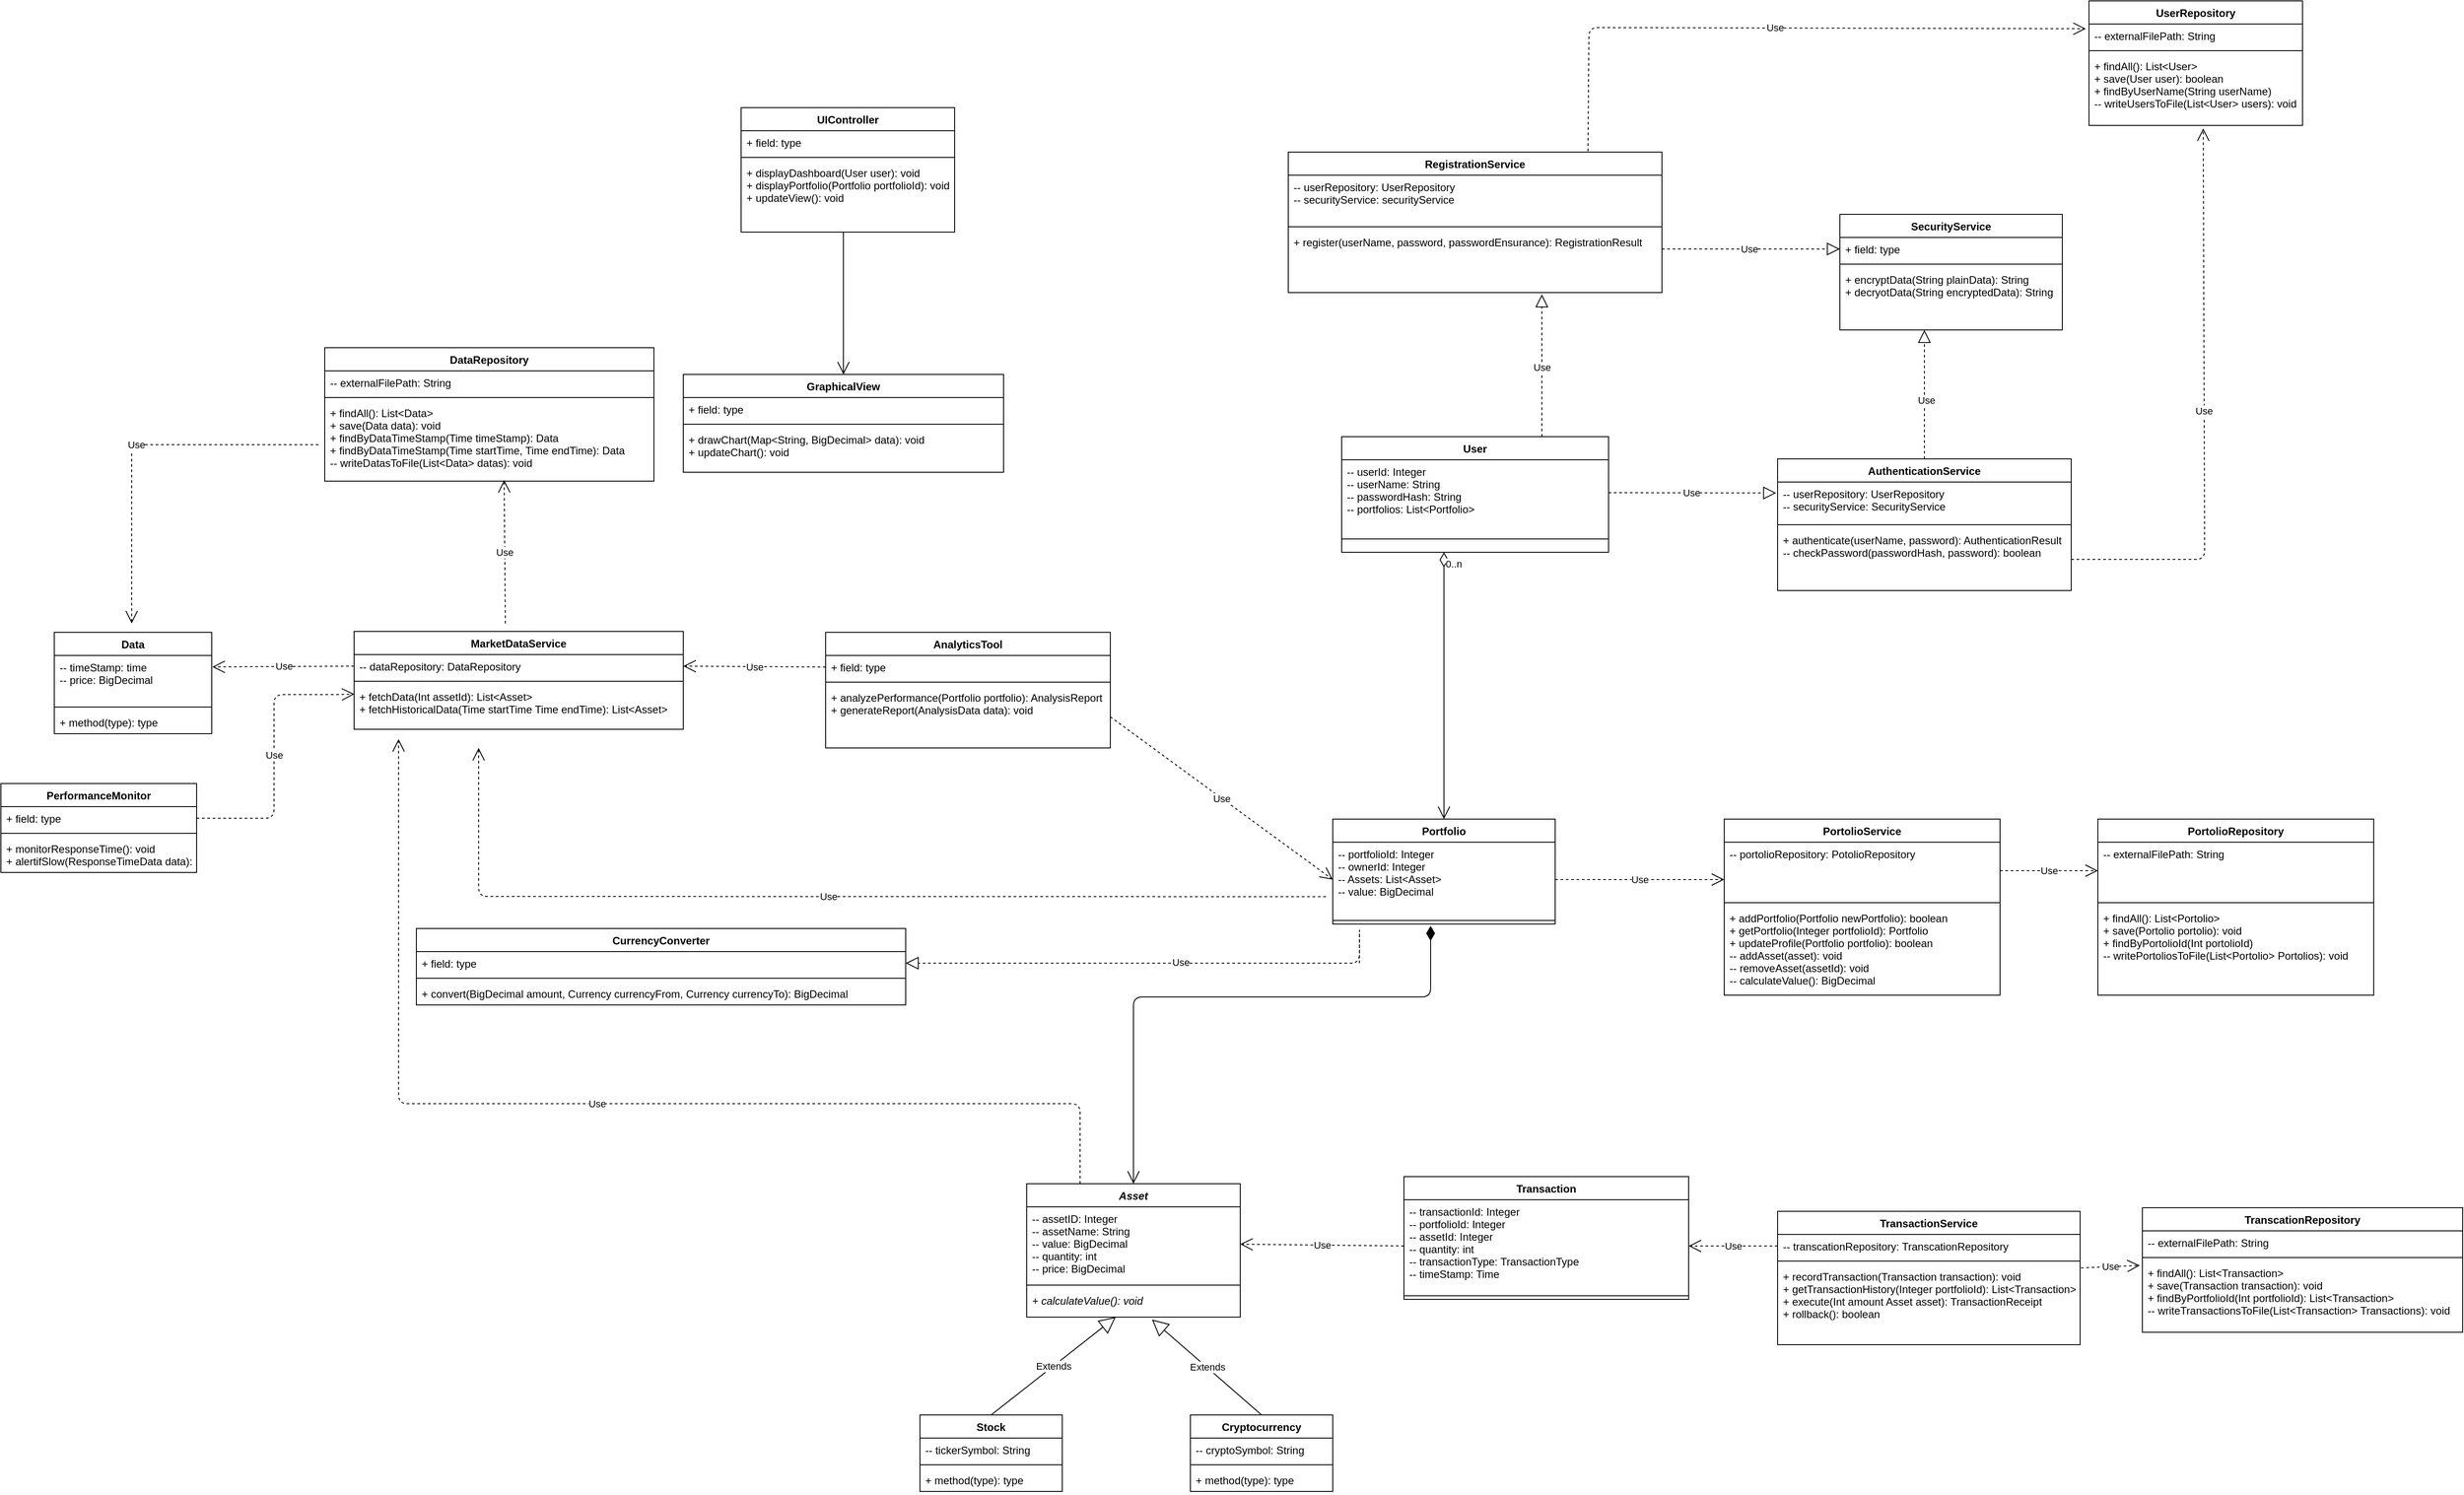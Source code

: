 <mxfile version="16.5.1" type="device"><diagram id="XXtBx8HBpYeub70mTe9K" name="第 1 页"><mxGraphModel dx="3080" dy="2074" grid="1" gridSize="10" guides="1" tooltips="1" connect="1" arrows="1" fold="1" page="1" pageScale="1" pageWidth="827" pageHeight="1169" math="0" shadow="0"><root><mxCell id="0"/><mxCell id="1" parent="0"/><mxCell id="2" value="Asset" style="swimlane;fontStyle=3;align=center;verticalAlign=top;childLayout=stackLayout;horizontal=1;startSize=26;horizontalStack=0;resizeParent=1;resizeParentMax=0;resizeLast=0;collapsible=1;marginBottom=0;" parent="1" vertex="1"><mxGeometry x="106" y="310" width="240" height="150" as="geometry"/></mxCell><mxCell id="3" value="-- assetID: Integer&#10;-- assetName: String&#10;-- value: BigDecimal&#10;-- quantity: int&#10;-- price: BigDecimal" style="text;strokeColor=none;fillColor=none;align=left;verticalAlign=top;spacingLeft=4;spacingRight=4;overflow=hidden;rotatable=0;points=[[0,0.5],[1,0.5]];portConstraint=eastwest;" parent="2" vertex="1"><mxGeometry y="26" width="240" height="84" as="geometry"/></mxCell><mxCell id="4" value="" style="line;strokeWidth=1;fillColor=none;align=left;verticalAlign=middle;spacingTop=-1;spacingLeft=3;spacingRight=3;rotatable=0;labelPosition=right;points=[];portConstraint=eastwest;strokeColor=inherit;" parent="2" vertex="1"><mxGeometry y="110" width="240" height="8" as="geometry"/></mxCell><mxCell id="5" value="+ calculateValue(): void&#10;" style="text;strokeColor=none;fillColor=none;align=left;verticalAlign=top;spacingLeft=4;spacingRight=4;overflow=hidden;rotatable=0;points=[[0,0.5],[1,0.5]];portConstraint=eastwest;fontStyle=2" parent="2" vertex="1"><mxGeometry y="118" width="240" height="32" as="geometry"/></mxCell><mxCell id="6" value="User" style="swimlane;fontStyle=1;align=center;verticalAlign=top;childLayout=stackLayout;horizontal=1;startSize=26;horizontalStack=0;resizeParent=1;resizeParentMax=0;resizeLast=0;collapsible=1;marginBottom=0;" parent="1" vertex="1"><mxGeometry x="460" y="-530" width="300" height="130" as="geometry"/></mxCell><mxCell id="7" value="-- userId: Integer&#10;-- userName: String&#10;-- passwordHash: String&#10;-- portfolios: List&lt;Portfolio&gt;" style="text;strokeColor=none;fillColor=none;align=left;verticalAlign=top;spacingLeft=4;spacingRight=4;overflow=hidden;rotatable=0;points=[[0,0.5],[1,0.5]];portConstraint=eastwest;" parent="6" vertex="1"><mxGeometry y="26" width="300" height="74" as="geometry"/></mxCell><mxCell id="8" value="" style="line;strokeWidth=1;fillColor=none;align=left;verticalAlign=middle;spacingTop=-1;spacingLeft=3;spacingRight=3;rotatable=0;labelPosition=right;points=[];portConstraint=eastwest;strokeColor=inherit;" parent="6" vertex="1"><mxGeometry y="100" width="300" height="30" as="geometry"/></mxCell><mxCell id="10" value="AuthenticationService" style="swimlane;fontStyle=1;align=center;verticalAlign=top;childLayout=stackLayout;horizontal=1;startSize=26;horizontalStack=0;resizeParent=1;resizeParentMax=0;resizeLast=0;collapsible=1;marginBottom=0;" parent="1" vertex="1"><mxGeometry x="950" y="-505" width="330" height="148" as="geometry"/></mxCell><mxCell id="11" value="-- userRepository: UserRepository&#10;-- securityService: SecurityService" style="text;strokeColor=none;fillColor=none;align=left;verticalAlign=top;spacingLeft=4;spacingRight=4;overflow=hidden;rotatable=0;points=[[0,0.5],[1,0.5]];portConstraint=eastwest;" parent="10" vertex="1"><mxGeometry y="26" width="330" height="44" as="geometry"/></mxCell><mxCell id="12" value="" style="line;strokeWidth=1;fillColor=none;align=left;verticalAlign=middle;spacingTop=-1;spacingLeft=3;spacingRight=3;rotatable=0;labelPosition=right;points=[];portConstraint=eastwest;strokeColor=inherit;" parent="10" vertex="1"><mxGeometry y="70" width="330" height="8" as="geometry"/></mxCell><mxCell id="13" value="+ authenticate(userName, password): AuthenticationResult&#10;-- checkPassword(passwordHash, password): boolean" style="text;strokeColor=none;fillColor=none;align=left;verticalAlign=top;spacingLeft=4;spacingRight=4;overflow=hidden;rotatable=0;points=[[0,0.5],[1,0.5]];portConstraint=eastwest;" parent="10" vertex="1"><mxGeometry y="78" width="330" height="70" as="geometry"/></mxCell><mxCell id="14" value="Portfolio" style="swimlane;fontStyle=1;align=center;verticalAlign=top;childLayout=stackLayout;horizontal=1;startSize=26;horizontalStack=0;resizeParent=1;resizeParentMax=0;resizeLast=0;collapsible=1;marginBottom=0;" parent="1" vertex="1"><mxGeometry x="450" y="-100" width="250" height="118" as="geometry"/></mxCell><mxCell id="15" value="-- portfolioId: Integer&#10;-- ownerId: Integer&#10;-- Assets: List&lt;Asset&gt;&#10;-- value: BigDecimal" style="text;strokeColor=none;fillColor=none;align=left;verticalAlign=top;spacingLeft=4;spacingRight=4;overflow=hidden;rotatable=0;points=[[0,0.5],[1,0.5]];portConstraint=eastwest;" parent="14" vertex="1"><mxGeometry y="26" width="250" height="84" as="geometry"/></mxCell><mxCell id="16" value="" style="line;strokeWidth=1;fillColor=none;align=left;verticalAlign=middle;spacingTop=-1;spacingLeft=3;spacingRight=3;rotatable=0;labelPosition=right;points=[];portConstraint=eastwest;strokeColor=inherit;" parent="14" vertex="1"><mxGeometry y="110" width="250" height="8" as="geometry"/></mxCell><mxCell id="26" value="DataRepository" style="swimlane;fontStyle=1;align=center;verticalAlign=top;childLayout=stackLayout;horizontal=1;startSize=26;horizontalStack=0;resizeParent=1;resizeParentMax=0;resizeLast=0;collapsible=1;marginBottom=0;" parent="1" vertex="1"><mxGeometry x="-683" y="-630" width="370" height="150" as="geometry"/></mxCell><mxCell id="27" value="-- externalFilePath: String" style="text;strokeColor=none;fillColor=none;align=left;verticalAlign=top;spacingLeft=4;spacingRight=4;overflow=hidden;rotatable=0;points=[[0,0.5],[1,0.5]];portConstraint=eastwest;" parent="26" vertex="1"><mxGeometry y="26" width="370" height="26" as="geometry"/></mxCell><mxCell id="28" value="" style="line;strokeWidth=1;fillColor=none;align=left;verticalAlign=middle;spacingTop=-1;spacingLeft=3;spacingRight=3;rotatable=0;labelPosition=right;points=[];portConstraint=eastwest;strokeColor=inherit;" parent="26" vertex="1"><mxGeometry y="52" width="370" height="8" as="geometry"/></mxCell><mxCell id="29" value="+ findAll(): List&lt;Data&gt;&#10;+ save(Data data): void&#10;+ findByDataTimeStamp(Time timeStamp): Data&#10;+ findByDataTimeStamp(Time startTime, Time endTime): Data&#10;-- writeDatasToFile(List&lt;Data&gt; datas): void" style="text;strokeColor=none;fillColor=none;align=left;verticalAlign=top;spacingLeft=4;spacingRight=4;overflow=hidden;rotatable=0;points=[[0,0.5],[1,0.5]];portConstraint=eastwest;" parent="26" vertex="1"><mxGeometry y="60" width="370" height="90" as="geometry"/></mxCell><mxCell id="30" value="UIController" style="swimlane;fontStyle=1;align=center;verticalAlign=top;childLayout=stackLayout;horizontal=1;startSize=26;horizontalStack=0;resizeParent=1;resizeParentMax=0;resizeLast=0;collapsible=1;marginBottom=0;" parent="1" vertex="1"><mxGeometry x="-215" y="-900" width="240" height="140" as="geometry"/></mxCell><mxCell id="31" value="+ field: type" style="text;strokeColor=none;fillColor=none;align=left;verticalAlign=top;spacingLeft=4;spacingRight=4;overflow=hidden;rotatable=0;points=[[0,0.5],[1,0.5]];portConstraint=eastwest;" parent="30" vertex="1"><mxGeometry y="26" width="240" height="26" as="geometry"/></mxCell><mxCell id="32" value="" style="line;strokeWidth=1;fillColor=none;align=left;verticalAlign=middle;spacingTop=-1;spacingLeft=3;spacingRight=3;rotatable=0;labelPosition=right;points=[];portConstraint=eastwest;strokeColor=inherit;" parent="30" vertex="1"><mxGeometry y="52" width="240" height="8" as="geometry"/></mxCell><mxCell id="33" value="+ displayDashboard(User user): void&#10;+ displayPortfolio(Portfolio portfolioId): void&#10;+ updateView(): void&#10;&#10;" style="text;strokeColor=none;fillColor=none;align=left;verticalAlign=top;spacingLeft=4;spacingRight=4;overflow=hidden;rotatable=0;points=[[0,0.5],[1,0.5]];portConstraint=eastwest;" parent="30" vertex="1"><mxGeometry y="60" width="240" height="80" as="geometry"/></mxCell><mxCell id="34" value="GraphicalView" style="swimlane;fontStyle=1;align=center;verticalAlign=top;childLayout=stackLayout;horizontal=1;startSize=26;horizontalStack=0;resizeParent=1;resizeParentMax=0;resizeLast=0;collapsible=1;marginBottom=0;" parent="1" vertex="1"><mxGeometry x="-280" y="-600" width="360" height="110" as="geometry"/></mxCell><mxCell id="35" value="+ field: type" style="text;strokeColor=none;fillColor=none;align=left;verticalAlign=top;spacingLeft=4;spacingRight=4;overflow=hidden;rotatable=0;points=[[0,0.5],[1,0.5]];portConstraint=eastwest;" parent="34" vertex="1"><mxGeometry y="26" width="360" height="26" as="geometry"/></mxCell><mxCell id="36" value="" style="line;strokeWidth=1;fillColor=none;align=left;verticalAlign=middle;spacingTop=-1;spacingLeft=3;spacingRight=3;rotatable=0;labelPosition=right;points=[];portConstraint=eastwest;strokeColor=inherit;" parent="34" vertex="1"><mxGeometry y="52" width="360" height="8" as="geometry"/></mxCell><mxCell id="37" value="+ drawChart(Map&lt;String, BigDecimal&gt; data): void&#10;+ updateChart(): void" style="text;strokeColor=none;fillColor=none;align=left;verticalAlign=top;spacingLeft=4;spacingRight=4;overflow=hidden;rotatable=0;points=[[0,0.5],[1,0.5]];portConstraint=eastwest;" parent="34" vertex="1"><mxGeometry y="60" width="360" height="50" as="geometry"/></mxCell><mxCell id="38" value="PerformanceMonitor" style="swimlane;fontStyle=1;align=center;verticalAlign=top;childLayout=stackLayout;horizontal=1;startSize=26;horizontalStack=0;resizeParent=1;resizeParentMax=0;resizeLast=0;collapsible=1;marginBottom=0;" parent="1" vertex="1"><mxGeometry x="-1047" y="-140" width="220" height="100" as="geometry"/></mxCell><mxCell id="39" value="+ field: type" style="text;strokeColor=none;fillColor=none;align=left;verticalAlign=top;spacingLeft=4;spacingRight=4;overflow=hidden;rotatable=0;points=[[0,0.5],[1,0.5]];portConstraint=eastwest;" parent="38" vertex="1"><mxGeometry y="26" width="220" height="26" as="geometry"/></mxCell><mxCell id="40" value="" style="line;strokeWidth=1;fillColor=none;align=left;verticalAlign=middle;spacingTop=-1;spacingLeft=3;spacingRight=3;rotatable=0;labelPosition=right;points=[];portConstraint=eastwest;strokeColor=inherit;" parent="38" vertex="1"><mxGeometry y="52" width="220" height="8" as="geometry"/></mxCell><mxCell id="41" value="+ monitorResponseTime(): void&#10;+ alertifSlow(ResponseTimeData data): void" style="text;strokeColor=none;fillColor=none;align=left;verticalAlign=top;spacingLeft=4;spacingRight=4;overflow=hidden;rotatable=0;points=[[0,0.5],[1,0.5]];portConstraint=eastwest;" parent="38" vertex="1"><mxGeometry y="60" width="220" height="40" as="geometry"/></mxCell><mxCell id="46" value="AnalyticsTool" style="swimlane;fontStyle=1;align=center;verticalAlign=top;childLayout=stackLayout;horizontal=1;startSize=26;horizontalStack=0;resizeParent=1;resizeParentMax=0;resizeLast=0;collapsible=1;marginBottom=0;" parent="1" vertex="1"><mxGeometry x="-120" y="-310" width="320" height="130" as="geometry"/></mxCell><mxCell id="47" value="+ field: type" style="text;strokeColor=none;fillColor=none;align=left;verticalAlign=top;spacingLeft=4;spacingRight=4;overflow=hidden;rotatable=0;points=[[0,0.5],[1,0.5]];portConstraint=eastwest;" parent="46" vertex="1"><mxGeometry y="26" width="320" height="26" as="geometry"/></mxCell><mxCell id="48" value="" style="line;strokeWidth=1;fillColor=none;align=left;verticalAlign=middle;spacingTop=-1;spacingLeft=3;spacingRight=3;rotatable=0;labelPosition=right;points=[];portConstraint=eastwest;strokeColor=inherit;" parent="46" vertex="1"><mxGeometry y="52" width="320" height="8" as="geometry"/></mxCell><mxCell id="49" value="+ analyzePerformance(Portfolio portfolio): AnalysisReport&#10;+ generateReport(AnalysisData data): void" style="text;strokeColor=none;fillColor=none;align=left;verticalAlign=top;spacingLeft=4;spacingRight=4;overflow=hidden;rotatable=0;points=[[0,0.5],[1,0.5]];portConstraint=eastwest;" parent="46" vertex="1"><mxGeometry y="60" width="320" height="70" as="geometry"/></mxCell><mxCell id="50" value="Transaction" style="swimlane;fontStyle=1;align=center;verticalAlign=top;childLayout=stackLayout;horizontal=1;startSize=26;horizontalStack=0;resizeParent=1;resizeParentMax=0;resizeLast=0;collapsible=1;marginBottom=0;" parent="1" vertex="1"><mxGeometry x="530" y="302" width="320" height="138" as="geometry"/></mxCell><mxCell id="51" value="-- transactionId: Integer&#10;-- portfolioId: Integer&#10;-- assetId: Integer&#10;-- quantity: int&#10;-- transactionType: TransactionType&#10;-- timeStamp: Time" style="text;strokeColor=none;fillColor=none;align=left;verticalAlign=top;spacingLeft=4;spacingRight=4;overflow=hidden;rotatable=0;points=[[0,0.5],[1,0.5]];portConstraint=eastwest;" parent="50" vertex="1"><mxGeometry y="26" width="320" height="104" as="geometry"/></mxCell><mxCell id="52" value="" style="line;strokeWidth=1;fillColor=none;align=left;verticalAlign=middle;spacingTop=-1;spacingLeft=3;spacingRight=3;rotatable=0;labelPosition=right;points=[];portConstraint=eastwest;strokeColor=inherit;" parent="50" vertex="1"><mxGeometry y="130" width="320" height="8" as="geometry"/></mxCell><mxCell id="54" value="TransactionService" style="swimlane;fontStyle=1;align=center;verticalAlign=top;childLayout=stackLayout;horizontal=1;startSize=26;horizontalStack=0;resizeParent=1;resizeParentMax=0;resizeLast=0;collapsible=1;marginBottom=0;" parent="1" vertex="1"><mxGeometry x="950" y="341" width="340" height="150" as="geometry"/></mxCell><mxCell id="55" value="-- transcationRepository: TranscationRepository" style="text;strokeColor=none;fillColor=none;align=left;verticalAlign=top;spacingLeft=4;spacingRight=4;overflow=hidden;rotatable=0;points=[[0,0.5],[1,0.5]];portConstraint=eastwest;" parent="54" vertex="1"><mxGeometry y="26" width="340" height="26" as="geometry"/></mxCell><mxCell id="56" value="" style="line;strokeWidth=1;fillColor=none;align=left;verticalAlign=middle;spacingTop=-1;spacingLeft=3;spacingRight=3;rotatable=0;labelPosition=right;points=[];portConstraint=eastwest;strokeColor=inherit;" parent="54" vertex="1"><mxGeometry y="52" width="340" height="8" as="geometry"/></mxCell><mxCell id="57" value="+ recordTransaction(Transaction transaction): void&#10;+ getTransactionHistory(Integer portfolioId): List&lt;Transaction&gt;&#10;+ execute(Int amount Asset asset): TransactionReceipt&#10;+ rollback(): boolean" style="text;strokeColor=none;fillColor=none;align=left;verticalAlign=top;spacingLeft=4;spacingRight=4;overflow=hidden;rotatable=0;points=[[0,0.5],[1,0.5]];portConstraint=eastwest;" parent="54" vertex="1"><mxGeometry y="60" width="340" height="90" as="geometry"/></mxCell><mxCell id="58" value="CurrencyConverter" style="swimlane;fontStyle=1;align=center;verticalAlign=top;childLayout=stackLayout;horizontal=1;startSize=26;horizontalStack=0;resizeParent=1;resizeParentMax=0;resizeLast=0;collapsible=1;marginBottom=0;" parent="1" vertex="1"><mxGeometry x="-580" y="23" width="550" height="86" as="geometry"/></mxCell><mxCell id="59" value="+ field: type" style="text;strokeColor=none;fillColor=none;align=left;verticalAlign=top;spacingLeft=4;spacingRight=4;overflow=hidden;rotatable=0;points=[[0,0.5],[1,0.5]];portConstraint=eastwest;" parent="58" vertex="1"><mxGeometry y="26" width="550" height="26" as="geometry"/></mxCell><mxCell id="60" value="" style="line;strokeWidth=1;fillColor=none;align=left;verticalAlign=middle;spacingTop=-1;spacingLeft=3;spacingRight=3;rotatable=0;labelPosition=right;points=[];portConstraint=eastwest;strokeColor=inherit;" parent="58" vertex="1"><mxGeometry y="52" width="550" height="8" as="geometry"/></mxCell><mxCell id="61" value="+ convert(BigDecimal amount, Currency currencyFrom, Currency currencyTo): BigDecimal" style="text;strokeColor=none;fillColor=none;align=left;verticalAlign=top;spacingLeft=4;spacingRight=4;overflow=hidden;rotatable=0;points=[[0,0.5],[1,0.5]];portConstraint=eastwest;" parent="58" vertex="1"><mxGeometry y="60" width="550" height="26" as="geometry"/></mxCell><mxCell id="63" value="Stock" style="swimlane;fontStyle=1;align=center;verticalAlign=top;childLayout=stackLayout;horizontal=1;startSize=26;horizontalStack=0;resizeParent=1;resizeParentMax=0;resizeLast=0;collapsible=1;marginBottom=0;" parent="1" vertex="1"><mxGeometry x="-14" y="570" width="160" height="86" as="geometry"/></mxCell><mxCell id="64" value="-- tickerSymbol: String" style="text;strokeColor=none;fillColor=none;align=left;verticalAlign=top;spacingLeft=4;spacingRight=4;overflow=hidden;rotatable=0;points=[[0,0.5],[1,0.5]];portConstraint=eastwest;" parent="63" vertex="1"><mxGeometry y="26" width="160" height="26" as="geometry"/></mxCell><mxCell id="65" value="" style="line;strokeWidth=1;fillColor=none;align=left;verticalAlign=middle;spacingTop=-1;spacingLeft=3;spacingRight=3;rotatable=0;labelPosition=right;points=[];portConstraint=eastwest;strokeColor=inherit;" parent="63" vertex="1"><mxGeometry y="52" width="160" height="8" as="geometry"/></mxCell><mxCell id="66" value="+ method(type): type" style="text;strokeColor=none;fillColor=none;align=left;verticalAlign=top;spacingLeft=4;spacingRight=4;overflow=hidden;rotatable=0;points=[[0,0.5],[1,0.5]];portConstraint=eastwest;" parent="63" vertex="1"><mxGeometry y="60" width="160" height="26" as="geometry"/></mxCell><mxCell id="68" value="Cryptocurrency" style="swimlane;fontStyle=1;align=center;verticalAlign=top;childLayout=stackLayout;horizontal=1;startSize=26;horizontalStack=0;resizeParent=1;resizeParentMax=0;resizeLast=0;collapsible=1;marginBottom=0;" parent="1" vertex="1"><mxGeometry x="290" y="570" width="160" height="86" as="geometry"/></mxCell><mxCell id="69" value="-- cryptoSymbol: String" style="text;strokeColor=none;fillColor=none;align=left;verticalAlign=top;spacingLeft=4;spacingRight=4;overflow=hidden;rotatable=0;points=[[0,0.5],[1,0.5]];portConstraint=eastwest;" parent="68" vertex="1"><mxGeometry y="26" width="160" height="26" as="geometry"/></mxCell><mxCell id="70" value="" style="line;strokeWidth=1;fillColor=none;align=left;verticalAlign=middle;spacingTop=-1;spacingLeft=3;spacingRight=3;rotatable=0;labelPosition=right;points=[];portConstraint=eastwest;strokeColor=inherit;" parent="68" vertex="1"><mxGeometry y="52" width="160" height="8" as="geometry"/></mxCell><mxCell id="71" value="+ method(type): type" style="text;strokeColor=none;fillColor=none;align=left;verticalAlign=top;spacingLeft=4;spacingRight=4;overflow=hidden;rotatable=0;points=[[0,0.5],[1,0.5]];portConstraint=eastwest;" parent="68" vertex="1"><mxGeometry y="60" width="160" height="26" as="geometry"/></mxCell><mxCell id="73" value="MarketDataService" style="swimlane;fontStyle=1;align=center;verticalAlign=top;childLayout=stackLayout;horizontal=1;startSize=26;horizontalStack=0;resizeParent=1;resizeParentMax=0;resizeLast=0;collapsible=1;marginBottom=0;" parent="1" vertex="1"><mxGeometry x="-650" y="-311" width="370" height="110" as="geometry"/></mxCell><mxCell id="74" value="-- dataRepository: DataRepository" style="text;strokeColor=none;fillColor=none;align=left;verticalAlign=top;spacingLeft=4;spacingRight=4;overflow=hidden;rotatable=0;points=[[0,0.5],[1,0.5]];portConstraint=eastwest;" parent="73" vertex="1"><mxGeometry y="26" width="370" height="26" as="geometry"/></mxCell><mxCell id="75" value="" style="line;strokeWidth=1;fillColor=none;align=left;verticalAlign=middle;spacingTop=-1;spacingLeft=3;spacingRight=3;rotatable=0;labelPosition=right;points=[];portConstraint=eastwest;strokeColor=inherit;" parent="73" vertex="1"><mxGeometry y="52" width="370" height="8" as="geometry"/></mxCell><mxCell id="76" value="+ fetchData(Int assetId): List&lt;Asset&gt;&#10;+ fetchHistoricalData(Time startTime Time endTime): List&lt;Asset&gt;" style="text;strokeColor=none;fillColor=none;align=left;verticalAlign=top;spacingLeft=4;spacingRight=4;overflow=hidden;rotatable=0;points=[[0,0.5],[1,0.5]];portConstraint=eastwest;" parent="73" vertex="1"><mxGeometry y="60" width="370" height="50" as="geometry"/></mxCell><mxCell id="77" value="Extends" style="endArrow=block;endSize=16;endFill=0;html=1;exitX=0.5;exitY=0;exitDx=0;exitDy=0;entryX=0.587;entryY=1.085;entryDx=0;entryDy=0;entryPerimeter=0;" parent="1" source="68" target="5" edge="1"><mxGeometry width="160" relative="1" as="geometry"><mxPoint x="456" y="480" as="sourcePoint"/><mxPoint x="236" y="540" as="targetPoint"/></mxGeometry></mxCell><mxCell id="78" value="Extends" style="endArrow=block;endSize=16;endFill=0;html=1;exitX=0.5;exitY=0;exitDx=0;exitDy=0;" parent="1" source="63" edge="1"><mxGeometry width="160" relative="1" as="geometry"><mxPoint x="176" y="550" as="sourcePoint"/><mxPoint x="206" y="460" as="targetPoint"/></mxGeometry></mxCell><mxCell id="85" value="" style="endArrow=block;dashed=1;endFill=0;endSize=12;html=1;exitX=1;exitY=0.5;exitDx=0;exitDy=0;entryX=-0.005;entryY=0.28;entryDx=0;entryDy=0;entryPerimeter=0;" parent="1" source="7" target="11" edge="1"><mxGeometry width="160" relative="1" as="geometry"><mxPoint x="1170" y="-200" as="sourcePoint"/><mxPoint x="1330" y="-200" as="targetPoint"/></mxGeometry></mxCell><mxCell id="111" value="Use" style="edgeLabel;html=1;align=center;verticalAlign=middle;resizable=0;points=[];" parent="85" vertex="1" connectable="0"><mxGeometry x="-0.019" relative="1" as="geometry"><mxPoint as="offset"/></mxGeometry></mxCell><mxCell id="87" value="" style="endArrow=open;endFill=1;endSize=12;html=1;exitX=0.479;exitY=0.994;exitDx=0;exitDy=0;exitPerimeter=0;entryX=0.5;entryY=0;entryDx=0;entryDy=0;" parent="1" source="33" target="34" edge="1"><mxGeometry width="160" relative="1" as="geometry"><mxPoint x="-135" y="-840" as="sourcePoint"/><mxPoint x="25" y="-840" as="targetPoint"/></mxGeometry></mxCell><mxCell id="95" value="" style="endArrow=open;html=1;endSize=12;startArrow=diamondThin;startSize=14;startFill=0;edgeStyle=orthogonalEdgeStyle;entryX=0.5;entryY=0;entryDx=0;entryDy=0;" parent="1" target="14" edge="1"><mxGeometry relative="1" as="geometry"><mxPoint x="575" y="-400" as="sourcePoint"/><mxPoint x="550" y="-110" as="targetPoint"/><Array as="points"><mxPoint x="575" y="-320"/><mxPoint x="575" y="-320"/></Array></mxGeometry></mxCell><mxCell id="96" value="0..n" style="edgeLabel;resizable=0;html=1;align=left;verticalAlign=top;" parent="95" connectable="0" vertex="1"><mxGeometry x="-1" relative="1" as="geometry"/></mxCell><mxCell id="98" value="Use" style="endArrow=open;endSize=12;dashed=1;html=1;exitX=1;exitY=0.5;exitDx=0;exitDy=0;entryX=0;entryY=0.5;entryDx=0;entryDy=0;" parent="1" source="49" target="15" edge="1"><mxGeometry width="160" relative="1" as="geometry"><mxPoint x="210" y="-140" as="sourcePoint"/><mxPoint x="370" y="-140" as="targetPoint"/></mxGeometry></mxCell><mxCell id="102" value="" style="endArrow=open;html=1;endSize=12;startArrow=diamondThin;startSize=14;startFill=1;edgeStyle=orthogonalEdgeStyle;align=left;verticalAlign=bottom;entryX=0.5;entryY=0;entryDx=0;entryDy=0;" parent="1" target="2" edge="1"><mxGeometry x="-1" y="3" relative="1" as="geometry"><mxPoint x="560" y="20" as="sourcePoint"/><mxPoint x="360" y="310" as="targetPoint"/><Array as="points"><mxPoint x="226" y="100"/></Array></mxGeometry></mxCell><mxCell id="105" value="Use" style="endArrow=open;endSize=12;dashed=1;html=1;exitX=0;exitY=0.5;exitDx=0;exitDy=0;entryX=1;entryY=0.5;entryDx=0;entryDy=0;" parent="1" source="47" target="74" edge="1"><mxGeometry width="160" relative="1" as="geometry"><mxPoint x="-420" y="-250" as="sourcePoint"/><mxPoint x="-260" y="-250" as="targetPoint"/></mxGeometry></mxCell><mxCell id="112" value="Use" style="endArrow=open;endSize=12;dashed=1;html=1;entryX=0.545;entryY=0.986;entryDx=0;entryDy=0;entryPerimeter=0;" parent="1" target="29" edge="1"><mxGeometry width="160" relative="1" as="geometry"><mxPoint x="-480" y="-320" as="sourcePoint"/><mxPoint x="-440" y="-430" as="targetPoint"/></mxGeometry></mxCell><mxCell id="92" value="" style="endArrow=block;dashed=1;endFill=0;endSize=12;html=1;entryX=1;entryY=0.5;entryDx=0;entryDy=0;" parent="1" target="59" edge="1"><mxGeometry width="160" relative="1" as="geometry"><mxPoint x="480" y="62" as="sourcePoint"/><mxPoint x="210" y="220" as="targetPoint"/><Array as="points"><mxPoint x="480" y="20"/><mxPoint x="480" y="62"/></Array></mxGeometry></mxCell><mxCell id="99" value="Use&lt;br&gt;" style="edgeLabel;html=1;align=center;verticalAlign=middle;resizable=0;points=[];" parent="92" vertex="1" connectable="0"><mxGeometry x="-0.041" y="-1" relative="1" as="geometry"><mxPoint as="offset"/></mxGeometry></mxCell><mxCell id="110" value="Use" style="endArrow=open;endSize=12;dashed=1;html=1;exitX=0;exitY=0.5;exitDx=0;exitDy=0;entryX=1;entryY=0.5;entryDx=0;entryDy=0;" parent="1" source="55" target="51" edge="1"><mxGeometry width="160" relative="1" as="geometry"><mxPoint x="630" y="390" as="sourcePoint"/><mxPoint x="356.0" y="388.0" as="targetPoint"/></mxGeometry></mxCell><mxCell id="113" value="SecurityService" style="swimlane;fontStyle=1;align=center;verticalAlign=top;childLayout=stackLayout;horizontal=1;startSize=26;horizontalStack=0;resizeParent=1;resizeParentMax=0;resizeLast=0;collapsible=1;marginBottom=0;" parent="1" vertex="1"><mxGeometry x="1020" y="-780" width="250" height="130" as="geometry"/></mxCell><mxCell id="114" value="+ field: type" style="text;strokeColor=none;fillColor=none;align=left;verticalAlign=top;spacingLeft=4;spacingRight=4;overflow=hidden;rotatable=0;points=[[0,0.5],[1,0.5]];portConstraint=eastwest;" parent="113" vertex="1"><mxGeometry y="26" width="250" height="26" as="geometry"/></mxCell><mxCell id="115" value="" style="line;strokeWidth=1;fillColor=none;align=left;verticalAlign=middle;spacingTop=-1;spacingLeft=3;spacingRight=3;rotatable=0;labelPosition=right;points=[];portConstraint=eastwest;strokeColor=inherit;" parent="113" vertex="1"><mxGeometry y="52" width="250" height="8" as="geometry"/></mxCell><mxCell id="116" value="+ encryptData(String plainData): String&#10;+ decryotData(String encryptedData): String" style="text;strokeColor=none;fillColor=none;align=left;verticalAlign=top;spacingLeft=4;spacingRight=4;overflow=hidden;rotatable=0;points=[[0,0.5],[1,0.5]];portConstraint=eastwest;" parent="113" vertex="1"><mxGeometry y="60" width="250" height="70" as="geometry"/></mxCell><mxCell id="117" value="" style="endArrow=block;dashed=1;endFill=0;endSize=12;html=1;exitX=0.5;exitY=0;exitDx=0;exitDy=0;" parent="1" source="10" edge="1"><mxGeometry width="160" relative="1" as="geometry"><mxPoint x="1397.9" y="-703.71" as="sourcePoint"/><mxPoint x="1115" y="-650" as="targetPoint"/></mxGeometry></mxCell><mxCell id="118" value="Use" style="edgeLabel;html=1;align=center;verticalAlign=middle;resizable=0;points=[];" parent="117" vertex="1" connectable="0"><mxGeometry x="-0.082" y="-3" relative="1" as="geometry"><mxPoint x="-1" as="offset"/></mxGeometry></mxCell><mxCell id="119" value="" style="endArrow=block;dashed=1;endFill=0;endSize=12;html=1;exitX=0.75;exitY=0;exitDx=0;exitDy=0;" parent="1" source="6" edge="1"><mxGeometry width="160" relative="1" as="geometry"><mxPoint x="770" y="-457" as="sourcePoint"/><mxPoint x="685" y="-690" as="targetPoint"/></mxGeometry></mxCell><mxCell id="120" value="Use" style="edgeLabel;html=1;align=center;verticalAlign=middle;resizable=0;points=[];" parent="119" vertex="1" connectable="0"><mxGeometry x="-0.019" relative="1" as="geometry"><mxPoint as="offset"/></mxGeometry></mxCell><mxCell id="121" value="RegistrationService" style="swimlane;fontStyle=1;align=center;verticalAlign=top;childLayout=stackLayout;horizontal=1;startSize=26;horizontalStack=0;resizeParent=1;resizeParentMax=0;resizeLast=0;collapsible=1;marginBottom=0;" parent="1" vertex="1"><mxGeometry x="400" y="-850" width="420" height="158" as="geometry"/></mxCell><mxCell id="122" value="-- userRepository: UserRepository&#10;-- securityService: securityService" style="text;strokeColor=none;fillColor=none;align=left;verticalAlign=top;spacingLeft=4;spacingRight=4;overflow=hidden;rotatable=0;points=[[0,0.5],[1,0.5]];portConstraint=eastwest;" parent="121" vertex="1"><mxGeometry y="26" width="420" height="54" as="geometry"/></mxCell><mxCell id="123" value="" style="line;strokeWidth=1;fillColor=none;align=left;verticalAlign=middle;spacingTop=-1;spacingLeft=3;spacingRight=3;rotatable=0;labelPosition=right;points=[];portConstraint=eastwest;strokeColor=inherit;" parent="121" vertex="1"><mxGeometry y="80" width="420" height="8" as="geometry"/></mxCell><mxCell id="124" value="+ register(userName, password, passwordEnsurance): RegistrationResult" style="text;strokeColor=none;fillColor=none;align=left;verticalAlign=top;spacingLeft=4;spacingRight=4;overflow=hidden;rotatable=0;points=[[0,0.5],[1,0.5]];portConstraint=eastwest;" parent="121" vertex="1"><mxGeometry y="88" width="420" height="70" as="geometry"/></mxCell><mxCell id="125" value="" style="endArrow=block;dashed=1;endFill=0;endSize=12;html=1;entryX=0;entryY=0.5;entryDx=0;entryDy=0;" parent="1" target="114" edge="1"><mxGeometry width="160" relative="1" as="geometry"><mxPoint x="820" y="-741" as="sourcePoint"/><mxPoint x="960" y="-456" as="targetPoint"/></mxGeometry></mxCell><mxCell id="126" value="Use" style="edgeLabel;html=1;align=center;verticalAlign=middle;resizable=0;points=[];" parent="125" vertex="1" connectable="0"><mxGeometry x="-0.019" relative="1" as="geometry"><mxPoint as="offset"/></mxGeometry></mxCell><mxCell id="127" value="UserRepository" style="swimlane;fontStyle=1;align=center;verticalAlign=top;childLayout=stackLayout;horizontal=1;startSize=26;horizontalStack=0;resizeParent=1;resizeParentMax=0;resizeLast=0;collapsible=1;marginBottom=0;" parent="1" vertex="1"><mxGeometry x="1300" y="-1020" width="240" height="140" as="geometry"/></mxCell><mxCell id="128" value="-- externalFilePath: String" style="text;strokeColor=none;fillColor=none;align=left;verticalAlign=top;spacingLeft=4;spacingRight=4;overflow=hidden;rotatable=0;points=[[0,0.5],[1,0.5]];portConstraint=eastwest;" parent="127" vertex="1"><mxGeometry y="26" width="240" height="26" as="geometry"/></mxCell><mxCell id="129" value="" style="line;strokeWidth=1;fillColor=none;align=left;verticalAlign=middle;spacingTop=-1;spacingLeft=3;spacingRight=3;rotatable=0;labelPosition=right;points=[];portConstraint=eastwest;strokeColor=inherit;" parent="127" vertex="1"><mxGeometry y="52" width="240" height="8" as="geometry"/></mxCell><mxCell id="130" value="+ findAll(): List&lt;User&gt;&#10;+ save(User user): boolean&#10;+ findByUserName(String userName)&#10;-- writeUsersToFile(List&lt;User&gt; users): void" style="text;strokeColor=none;fillColor=none;align=left;verticalAlign=top;spacingLeft=4;spacingRight=4;overflow=hidden;rotatable=0;points=[[0,0.5],[1,0.5]];portConstraint=eastwest;" parent="127" vertex="1"><mxGeometry y="60" width="240" height="80" as="geometry"/></mxCell><mxCell id="131" value="Use" style="endArrow=open;endSize=12;dashed=1;html=1;exitX=0.802;exitY=-0.006;exitDx=0;exitDy=0;entryX=-0.015;entryY=0.205;entryDx=0;entryDy=0;entryPerimeter=0;exitPerimeter=0;" parent="1" source="121" target="128" edge="1"><mxGeometry width="160" relative="1" as="geometry"><mxPoint x="1160" y="-670" as="sourcePoint"/><mxPoint x="880" y="-1060" as="targetPoint"/><Array as="points"><mxPoint x="738" y="-990"/></Array></mxGeometry></mxCell><mxCell id="132" value="Use" style="endArrow=open;endSize=12;dashed=1;html=1;exitX=1;exitY=0.5;exitDx=0;exitDy=0;entryX=0.535;entryY=1.042;entryDx=0;entryDy=0;entryPerimeter=0;" parent="1" source="13" target="130" edge="1"><mxGeometry width="160" relative="1" as="geometry"><mxPoint x="1160" y="-670" as="sourcePoint"/><mxPoint x="1520" y="-392" as="targetPoint"/><Array as="points"><mxPoint x="1430" y="-392"/></Array></mxGeometry></mxCell><mxCell id="133" value="Data" style="swimlane;fontStyle=1;align=center;verticalAlign=top;childLayout=stackLayout;horizontal=1;startSize=26;horizontalStack=0;resizeParent=1;resizeParentMax=0;resizeLast=0;collapsible=1;marginBottom=0;" parent="1" vertex="1"><mxGeometry x="-987" y="-310" width="177" height="114" as="geometry"/></mxCell><mxCell id="134" value="-- timeStamp: time&#10;-- price: BigDecimal" style="text;strokeColor=none;fillColor=none;align=left;verticalAlign=top;spacingLeft=4;spacingRight=4;overflow=hidden;rotatable=0;points=[[0,0.5],[1,0.5]];portConstraint=eastwest;" parent="133" vertex="1"><mxGeometry y="26" width="177" height="54" as="geometry"/></mxCell><mxCell id="135" value="" style="line;strokeWidth=1;fillColor=none;align=left;verticalAlign=middle;spacingTop=-1;spacingLeft=3;spacingRight=3;rotatable=0;labelPosition=right;points=[];portConstraint=eastwest;strokeColor=inherit;" parent="133" vertex="1"><mxGeometry y="80" width="177" height="8" as="geometry"/></mxCell><mxCell id="136" value="+ method(type): type" style="text;strokeColor=none;fillColor=none;align=left;verticalAlign=top;spacingLeft=4;spacingRight=4;overflow=hidden;rotatable=0;points=[[0,0.5],[1,0.5]];portConstraint=eastwest;" parent="133" vertex="1"><mxGeometry y="88" width="177" height="26" as="geometry"/></mxCell><mxCell id="137" value="Use" style="endArrow=open;endSize=12;dashed=1;html=1;exitX=0;exitY=0.5;exitDx=0;exitDy=0;entryX=1.004;entryY=0.238;entryDx=0;entryDy=0;entryPerimeter=0;" parent="1" source="74" target="134" edge="1"><mxGeometry width="160" relative="1" as="geometry"><mxPoint x="-810" y="-20" as="sourcePoint"/><mxPoint x="-650" y="-20" as="targetPoint"/></mxGeometry></mxCell><mxCell id="138" value="Use" style="endArrow=open;endSize=12;dashed=1;html=1;exitX=-0.031;exitY=0.729;exitDx=0;exitDy=0;exitPerimeter=0;" parent="1" source="15" edge="1"><mxGeometry width="160" relative="1" as="geometry"><mxPoint x="130" y="-60" as="sourcePoint"/><mxPoint x="-510" y="-180" as="targetPoint"/><Array as="points"><mxPoint x="-510" y="-13"/></Array></mxGeometry></mxCell><mxCell id="139" value="Use" style="endArrow=open;endSize=12;dashed=1;html=1;exitX=0.25;exitY=0;exitDx=0;exitDy=0;" parent="1" source="2" edge="1"><mxGeometry width="160" relative="1" as="geometry"><mxPoint x="-180" y="300" as="sourcePoint"/><mxPoint x="-600" y="-190" as="targetPoint"/><Array as="points"><mxPoint x="166" y="220"/><mxPoint x="-600" y="220"/></Array></mxGeometry></mxCell><mxCell id="140" value="Use" style="endArrow=open;endSize=12;dashed=1;html=1;exitX=1;exitY=0.5;exitDx=0;exitDy=0;" parent="1" source="15" edge="1"><mxGeometry width="160" relative="1" as="geometry"><mxPoint x="680" y="-180" as="sourcePoint"/><mxPoint x="890" y="-32" as="targetPoint"/></mxGeometry></mxCell><mxCell id="145" value="PortolioService" style="swimlane;fontStyle=1;align=center;verticalAlign=top;childLayout=stackLayout;horizontal=1;startSize=26;horizontalStack=0;resizeParent=1;resizeParentMax=0;resizeLast=0;collapsible=1;marginBottom=0;" parent="1" vertex="1"><mxGeometry x="890" y="-100" width="310" height="198" as="geometry"/></mxCell><mxCell id="146" value="-- portolioRepository: PotolioRepository" style="text;strokeColor=none;fillColor=none;align=left;verticalAlign=top;spacingLeft=4;spacingRight=4;overflow=hidden;rotatable=0;points=[[0,0.5],[1,0.5]];portConstraint=eastwest;" parent="145" vertex="1"><mxGeometry y="26" width="310" height="64" as="geometry"/></mxCell><mxCell id="147" value="" style="line;strokeWidth=1;fillColor=none;align=left;verticalAlign=middle;spacingTop=-1;spacingLeft=3;spacingRight=3;rotatable=0;labelPosition=right;points=[];portConstraint=eastwest;strokeColor=inherit;" parent="145" vertex="1"><mxGeometry y="90" width="310" height="8" as="geometry"/></mxCell><mxCell id="148" value="+ addPortfolio(Portfolio newPortfolio): boolean&#10;+ getPortfolio(Integer portfolioId): Portfolio&#10;+ updateProfile(Portfolio portfolio): boolean&#10;-- addAsset(asset): void&#10;-- removeAsset(assetId): void&#10;-- calculateValue(): BigDecimal" style="text;strokeColor=none;fillColor=none;align=left;verticalAlign=top;spacingLeft=4;spacingRight=4;overflow=hidden;rotatable=0;points=[[0,0.5],[1,0.5]];portConstraint=eastwest;" parent="145" vertex="1"><mxGeometry y="98" width="310" height="100" as="geometry"/></mxCell><mxCell id="149" value="Use" style="endArrow=open;endSize=12;dashed=1;html=1;exitX=1;exitY=0.5;exitDx=0;exitDy=0;entryX=0;entryY=0.5;entryDx=0;entryDy=0;" parent="1" source="146" target="151" edge="1"><mxGeometry width="160" relative="1" as="geometry"><mxPoint x="1270.0" y="-40" as="sourcePoint"/><mxPoint x="1280" y="-40" as="targetPoint"/></mxGeometry></mxCell><mxCell id="150" value="PortolioRepository" style="swimlane;fontStyle=1;align=center;verticalAlign=top;childLayout=stackLayout;horizontal=1;startSize=26;horizontalStack=0;resizeParent=1;resizeParentMax=0;resizeLast=0;collapsible=1;marginBottom=0;" parent="1" vertex="1"><mxGeometry x="1310" y="-100" width="310" height="198" as="geometry"/></mxCell><mxCell id="151" value="-- externalFilePath: String" style="text;strokeColor=none;fillColor=none;align=left;verticalAlign=top;spacingLeft=4;spacingRight=4;overflow=hidden;rotatable=0;points=[[0,0.5],[1,0.5]];portConstraint=eastwest;" parent="150" vertex="1"><mxGeometry y="26" width="310" height="64" as="geometry"/></mxCell><mxCell id="152" value="" style="line;strokeWidth=1;fillColor=none;align=left;verticalAlign=middle;spacingTop=-1;spacingLeft=3;spacingRight=3;rotatable=0;labelPosition=right;points=[];portConstraint=eastwest;strokeColor=inherit;" parent="150" vertex="1"><mxGeometry y="90" width="310" height="8" as="geometry"/></mxCell><mxCell id="153" value="+ findAll(): List&lt;Portolio&gt;&#10;+ save(Portolio portolio): void&#10;+ findByPortolioId(Int portolioId)&#10;-- writePortoliosToFile(List&lt;Portolio&gt; Portolios): void" style="text;strokeColor=none;fillColor=none;align=left;verticalAlign=top;spacingLeft=4;spacingRight=4;overflow=hidden;rotatable=0;points=[[0,0.5],[1,0.5]];portConstraint=eastwest;" parent="150" vertex="1"><mxGeometry y="98" width="310" height="100" as="geometry"/></mxCell><mxCell id="154" value="Use" style="endArrow=open;endSize=12;dashed=1;html=1;exitX=1;exitY=0.5;exitDx=0;exitDy=0;entryX=0.001;entryY=0.21;entryDx=0;entryDy=0;entryPerimeter=0;" parent="1" source="39" target="76" edge="1"><mxGeometry width="160" relative="1" as="geometry"><mxPoint x="-830" y="-260" as="sourcePoint"/><mxPoint x="-550" y="-320" as="targetPoint"/><Array as="points"><mxPoint x="-740" y="-101"/><mxPoint x="-740" y="-240"/><mxPoint x="-670" y="-240"/></Array></mxGeometry></mxCell><mxCell id="155" value="Use" style="endArrow=open;endSize=12;dashed=1;html=1;exitX=1.003;exitY=0.041;exitDx=0;exitDy=0;exitPerimeter=0;entryX=-0.008;entryY=0.061;entryDx=0;entryDy=0;entryPerimeter=0;" parent="1" source="57" target="159" edge="1"><mxGeometry width="160" relative="1" as="geometry"><mxPoint x="1240" y="310" as="sourcePoint"/><mxPoint x="1380" y="380" as="targetPoint"/></mxGeometry></mxCell><mxCell id="156" value="TranscationRepository" style="swimlane;fontStyle=1;align=center;verticalAlign=top;childLayout=stackLayout;horizontal=1;startSize=26;horizontalStack=0;resizeParent=1;resizeParentMax=0;resizeLast=0;collapsible=1;marginBottom=0;" parent="1" vertex="1"><mxGeometry x="1360" y="337" width="360" height="140" as="geometry"/></mxCell><mxCell id="157" value="-- externalFilePath: String" style="text;strokeColor=none;fillColor=none;align=left;verticalAlign=top;spacingLeft=4;spacingRight=4;overflow=hidden;rotatable=0;points=[[0,0.5],[1,0.5]];portConstraint=eastwest;" parent="156" vertex="1"><mxGeometry y="26" width="360" height="26" as="geometry"/></mxCell><mxCell id="158" value="" style="line;strokeWidth=1;fillColor=none;align=left;verticalAlign=middle;spacingTop=-1;spacingLeft=3;spacingRight=3;rotatable=0;labelPosition=right;points=[];portConstraint=eastwest;strokeColor=inherit;" parent="156" vertex="1"><mxGeometry y="52" width="360" height="8" as="geometry"/></mxCell><mxCell id="159" value="+ findAll(): List&lt;Transaction&gt;&#10;+ save(Transaction transaction): void&#10;+ findByPortfolioId(Int portfolioId): List&lt;Transaction&gt;&#10;-- writeTransactionsToFile(List&lt;Transaction&gt; Transactions): void" style="text;strokeColor=none;fillColor=none;align=left;verticalAlign=top;spacingLeft=4;spacingRight=4;overflow=hidden;rotatable=0;points=[[0,0.5],[1,0.5]];portConstraint=eastwest;" parent="156" vertex="1"><mxGeometry y="60" width="360" height="80" as="geometry"/></mxCell><mxCell id="160" value="Use" style="endArrow=open;endSize=12;dashed=1;html=1;exitX=0;exitY=0.5;exitDx=0;exitDy=0;entryX=1;entryY=0.5;entryDx=0;entryDy=0;" parent="1" source="51" target="3" edge="1"><mxGeometry width="160" relative="1" as="geometry"><mxPoint x="590" y="170" as="sourcePoint"/><mxPoint x="750" y="170" as="targetPoint"/></mxGeometry></mxCell><mxCell id="161" value="Use" style="endArrow=open;endSize=12;dashed=1;html=1;" parent="1" edge="1"><mxGeometry width="160" relative="1" as="geometry"><mxPoint x="-690" y="-521" as="sourcePoint"/><mxPoint x="-900" y="-320" as="targetPoint"/><Array as="points"><mxPoint x="-900" y="-521"/></Array></mxGeometry></mxCell></root></mxGraphModel></diagram></mxfile>